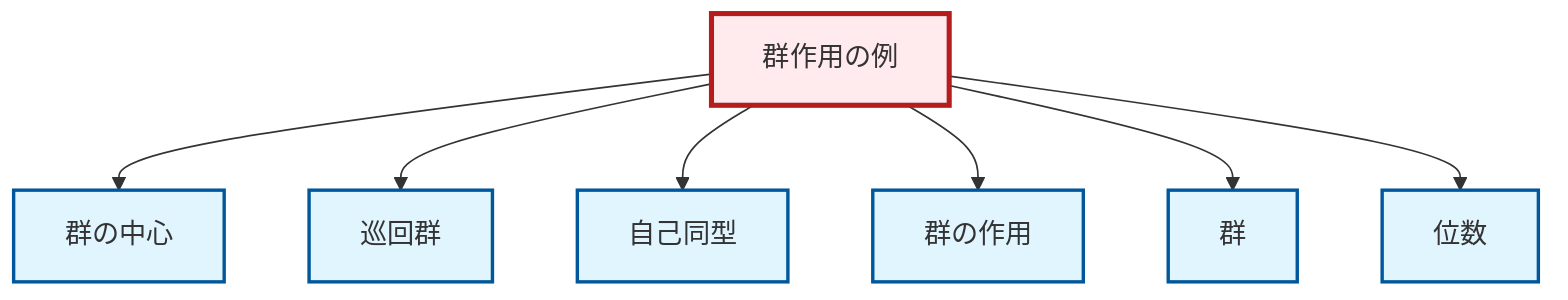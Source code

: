graph TD
    classDef definition fill:#e1f5fe,stroke:#01579b,stroke-width:2px
    classDef theorem fill:#f3e5f5,stroke:#4a148c,stroke-width:2px
    classDef axiom fill:#fff3e0,stroke:#e65100,stroke-width:2px
    classDef example fill:#e8f5e9,stroke:#1b5e20,stroke-width:2px
    classDef current fill:#ffebee,stroke:#b71c1c,stroke-width:3px
    def-automorphism["自己同型"]:::definition
    def-cyclic-group["巡回群"]:::definition
    def-group["群"]:::definition
    ex-group-action-examples["群作用の例"]:::example
    def-group-action["群の作用"]:::definition
    def-order["位数"]:::definition
    def-center-of-group["群の中心"]:::definition
    ex-group-action-examples --> def-center-of-group
    ex-group-action-examples --> def-cyclic-group
    ex-group-action-examples --> def-automorphism
    ex-group-action-examples --> def-group-action
    ex-group-action-examples --> def-group
    ex-group-action-examples --> def-order
    class ex-group-action-examples current